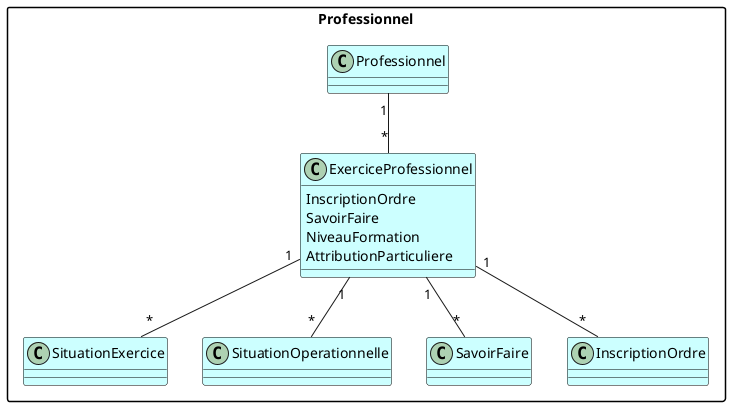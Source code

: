 @startuml
skinparam packageStyle rectangle
skinparam backgroundColor #FFFFFF
skinparam class {
    BackgroundColor #CCFFFF
    BorderColor black
}

package "Professionnel" {
    class Professionnel
    class ExerciceProfessionnel {
        InscriptionOrdre
        SavoirFaire
        NiveauFormation
        AttributionParticuliere
    }
    class SituationExercice 
    class SituationOperationnelle

    url of Professionnel is [[StructureDefinition-Professionnel.html]]
    url of ExerciceProfessionnel is [[StructureDefinition-ExerciceProfessionnel.html]]
    url of SituationExercice is [[StructureDefinition-SituationExercice.html]]
    url of SituationOperationnelle is [[StructureDefinition-SituationOperationnelle.html]]
 ' url of SavoirFaire is [[StructureDefinition-SavoirFaire.html]]
 ' url of InscriptionOrdre is [[StructureDefinition-InscriptionOrdre.html]]
 ' url of NiveauFormation is [[StructureDefinition-NiveauFormation.html]]
 ' url of AttributionParticuliere is [[StructureDefinition-AttributionParticuliere.html]]

    Professionnel "1" -- "*" ExerciceProfessionnel
    
    ExerciceProfessionnel "1" -- "*" SituationExercice
    ExerciceProfessionnel "1" -- "*" SituationOperationnelle
    ExerciceProfessionnel "1" -- "*" SavoirFaire
    ExerciceProfessionnel "1" -- "*" InscriptionOrdre
}

@enduml
